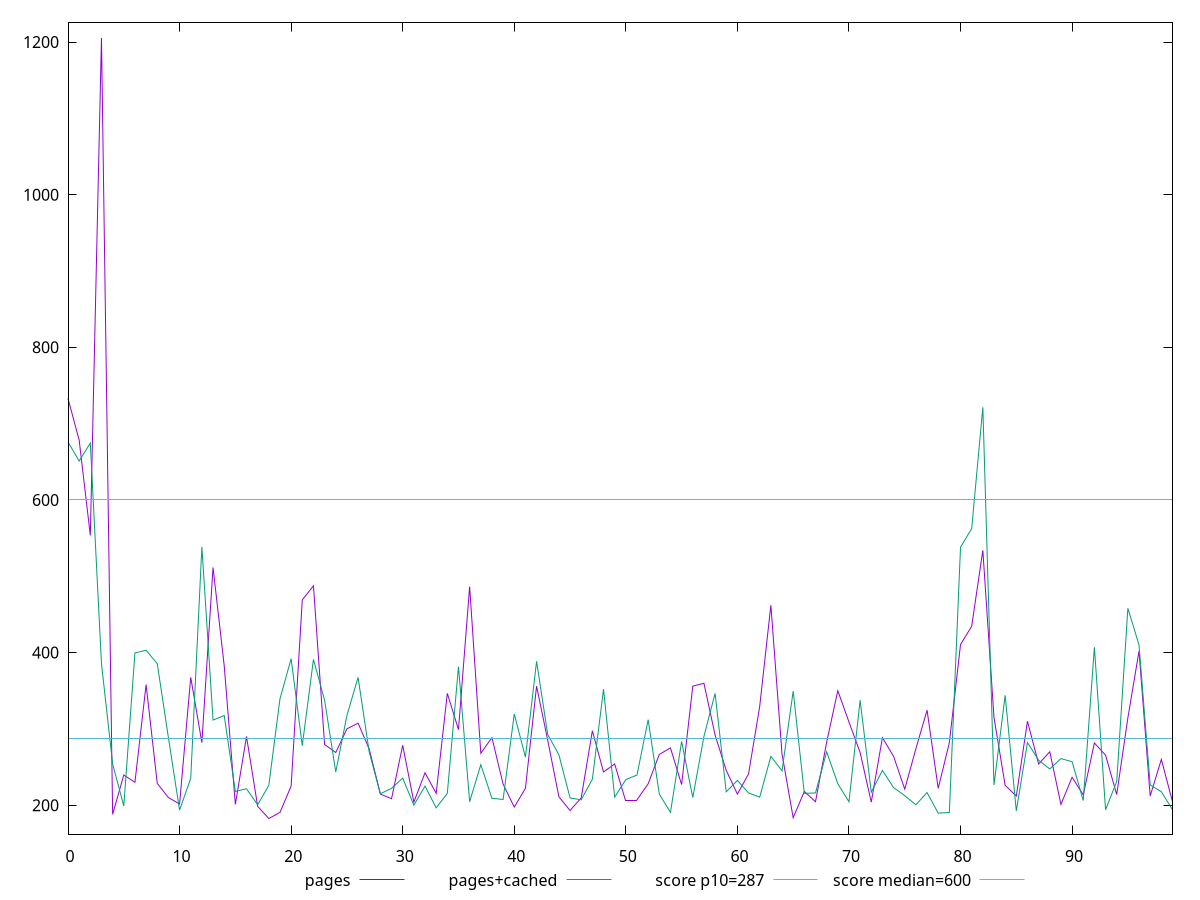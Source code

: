 reset

$pages <<EOF
0 732.913
1 678.4999999999991
2 553.5
3 1205.500000000001
4 187.9999999999991
5 239.5
6 229.9999999999991
7 358
8 228.5
9 210.0000000000009
10 201.5
11 367.5
12 282.0000000000009
13 511.5
14 383
15 201
16 290
17 198.5
18 182.4999999999991
19 190.5
20 225
21 469.00000000000045
22 487.5
23 279.4999999999991
24 269
25 300
26 307.4999999999991
27 273.4999999999991
28 214.5000000000009
29 208.5
30 278.5000000000009
31 204
32 242.5
33 215.5
34 346.5
35 299
36 486.5
37 268
38 288.5
39 227.5
40 197.5
41 222
42 356
43 285.0000000000009
44 211
45 193
46 209.5
47 297.4999999999991
48 243.5
49 254.0000000000009
50 206
51 206
52 227.9999999999991
53 266.5
54 275.0000000000009
55 227
56 356
57 359.7320000000002
58 291.9999999999991
59 245.5000000000009
60 214.5
61 241
62 329.5
63 462
64 267.0000000000009
65 183.5
66 218
67 204.5
68 282.5
69 350
70 308.9999999999991
71 269
72 204
73 288.5
74 264
75 221
76 274
77 324.5
78 221.9999999999991
79 282
80 410.5
81 434.5
82 533.9999999999991
83 315
84 226.0000000000009
85 212
86 310
87 254
88 270
89 200.9999999999991
90 236.5
91 213.5
92 281.5
93 265.5
94 214
95 314.5
96 402.0000000000009
97 212
98 260.0000000000009
99 204.5
EOF

$pagesCached <<EOF
0 675.9920000000006
1 651
2 674.5000000000009
3 385.5
4 253.9999999999991
5 199
6 399.5000000000009
7 403.0000000000009
8 385.5000000000009
9 288.5
10 193.5
11 235
12 538.4999999999991
13 311.5000000000009
14 317.5000000000009
15 218.0000000000009
16 221.4999999999991
17 200.5000000000009
18 226
19 339.5000000000002
20 391.9999999999991
21 278
22 391
23 337.5
24 243.5000000000009
25 317.5
26 367.4999999999991
27 269.5000000000009
28 215
29 222
30 235.5
31 199.9999999999991
32 225
33 196.5
34 215.5
35 381.5
36 204.4999999999991
37 253
38 209
39 207.5
40 319.5000000000018
41 263
42 388.5
43 292.4999999999991
44 265.9999999999991
45 209.5000000000009
46 207.0000000000009
47 234
48 352
49 210.5
50 233.4999999999991
51 239.5000000000009
52 312
53 214.4999999999991
54 190.5
55 283.5000000000009
56 210
57 290
58 346.5
59 217.5000000000009
60 232.5
61 216
62 210.5
63 263.9999999999991
64 245.0000000000009
65 349.5
66 215.5
67 216.0000000000009
68 270
69 228
70 204.5000000000009
71 337.5
72 217.0000000000009
73 245.5
74 223
75 212.5000000000009
76 200.5
77 216.5
78 189.5
79 190.5000000000009
80 537.9999999999991
81 562.5
82 721.4999999999995
83 226.5
84 344
85 192.4999999999991
86 281.9999999999991
87 258.9999999999991
88 247.5
89 260.9999999999991
90 257.0000000000009
91 206
92 407.0000000000009
93 194.0000000000009
94 231
95 458
96 410.0000000000009
97 226.5000000000009
98 217.5
99 194
EOF

set key outside below
set xrange [0:99]
set yrange [162.03999999999905:1225.960000000001]
set trange [162.03999999999905:1225.960000000001]
set terminal svg size 640, 520 enhanced background rgb 'white'
set output "report_00019_2021-02-10T18-14-37.922Z//total-blocking-time/comparison/line/0_vs_1.svg"

plot $pages title "pages" with line, \
     $pagesCached title "pages+cached" with line, \
     287 title "score p10=287", \
     600 title "score median=600"

reset
